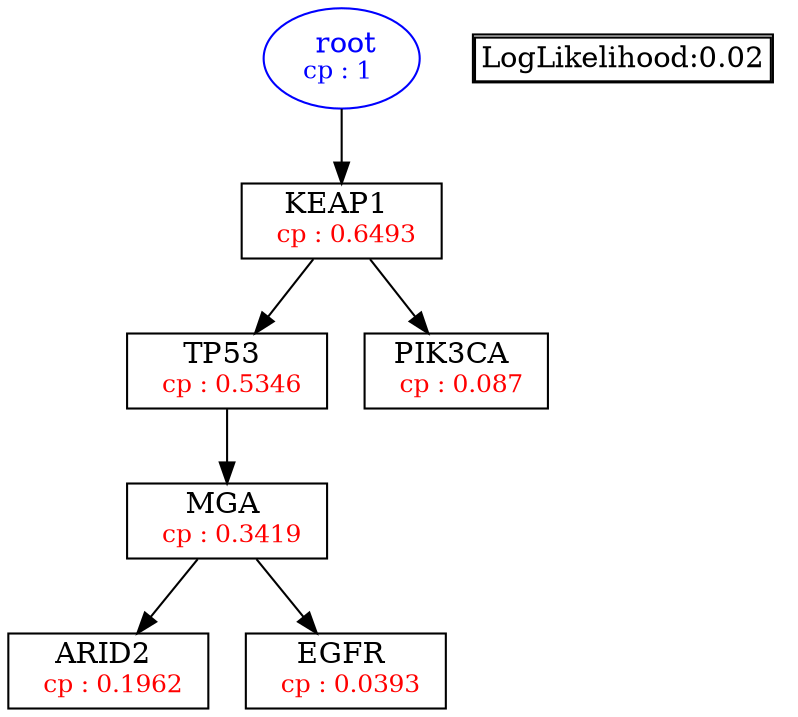 digraph tree {
    "root" [label=<<font color='Blue'> root</font><br/><font color='Blue' POINT-SIZE='12'>cp : 1 </font>>, shape=oval, color=Blue];
    "S1" [label =<KEAP1 <br/> <font color='Red' POINT-SIZE='12'> cp : 0.6493 </font>>, shape=box];
    "S2" [label =<TP53 <br/> <font color='Red' POINT-SIZE='12'> cp : 0.5346 </font>>, shape=box];
    "S3" [label =<MGA <br/> <font color='Red' POINT-SIZE='12'> cp : 0.3419 </font>>, shape=box];
    "S4" [label =<ARID2 <br/> <font color='Red' POINT-SIZE='12'> cp : 0.1962 </font>>, shape=box];
    "S6" [label =<EGFR <br/> <font color='Red' POINT-SIZE='12'> cp : 0.0393 </font>>, shape=box];
    "S5" [label =<PIK3CA <br/> <font color='Red' POINT-SIZE='12'> cp : 0.087 </font>>, shape=box];
    "root" -> "S1";
    "S1" -> "S2";
    "S1" -> "S5";
    "S2" -> "S3";
    "S3" -> "S4";
    "S3" -> "S6";

    node[shape=plaintext]
    fontsize="10"
    struct1 [label=
    <<TABLE BORDER="1" CELLBORDER="1" CELLSPACING="0" >
    <TR><TD ALIGN="LEFT">LogLikelihood:0.02</TD></TR>
    </TABLE>>];

}
